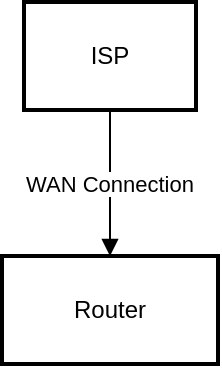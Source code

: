 <mxfile version="28.0.7">
  <diagram name="Page-1" id="PBM-wUZzBHMP4nShjONx">
    <mxGraphModel dx="1426" dy="783" grid="1" gridSize="10" guides="1" tooltips="1" connect="1" arrows="1" fold="1" page="1" pageScale="1" pageWidth="850" pageHeight="1100" math="0" shadow="0">
      <root>
        <mxCell id="0" />
        <mxCell id="1" parent="0" />
        <mxCell id="4" value="ISP" style="whiteSpace=wrap;strokeWidth=2;" parent="1" vertex="1">
          <mxGeometry x="222" y="8" width="86" height="54" as="geometry" />
        </mxCell>
        <mxCell id="5" value="Router" style="whiteSpace=wrap;strokeWidth=2;" parent="1" vertex="1">
          <mxGeometry x="211" y="135" width="108" height="54" as="geometry" />
        </mxCell>
        <mxCell id="14" value="WAN Connection" style="curved=1;startArrow=none;endArrow=block;exitX=0.5;exitY=1;entryX=0.5;entryY=0;" parent="1" source="4" target="5" edge="1">
          <mxGeometry relative="1" as="geometry">
            <Array as="points" />
          </mxGeometry>
        </mxCell>
      </root>
    </mxGraphModel>
  </diagram>
</mxfile>
